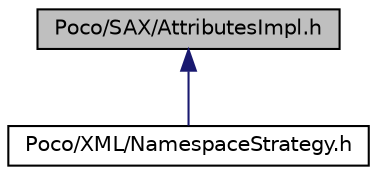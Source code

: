 digraph "Poco/SAX/AttributesImpl.h"
{
 // LATEX_PDF_SIZE
  edge [fontname="Helvetica",fontsize="10",labelfontname="Helvetica",labelfontsize="10"];
  node [fontname="Helvetica",fontsize="10",shape=record];
  Node1 [label="Poco/SAX/AttributesImpl.h",height=0.2,width=0.4,color="black", fillcolor="grey75", style="filled", fontcolor="black",tooltip=" "];
  Node1 -> Node2 [dir="back",color="midnightblue",fontsize="10",style="solid",fontname="Helvetica"];
  Node2 [label="Poco/XML/NamespaceStrategy.h",height=0.2,width=0.4,color="black", fillcolor="white", style="filled",URL="$NamespaceStrategy_8h.html",tooltip=" "];
}
